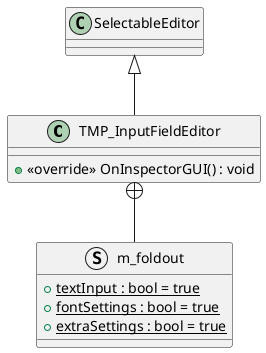@startuml
class TMP_InputFieldEditor {
    + <<override>> OnInspectorGUI() : void
}
struct m_foldout {
    + {static} textInput : bool = true
    + {static} fontSettings : bool = true
    + {static} extraSettings : bool = true
}
SelectableEditor <|-- TMP_InputFieldEditor
TMP_InputFieldEditor +-- m_foldout
@enduml
